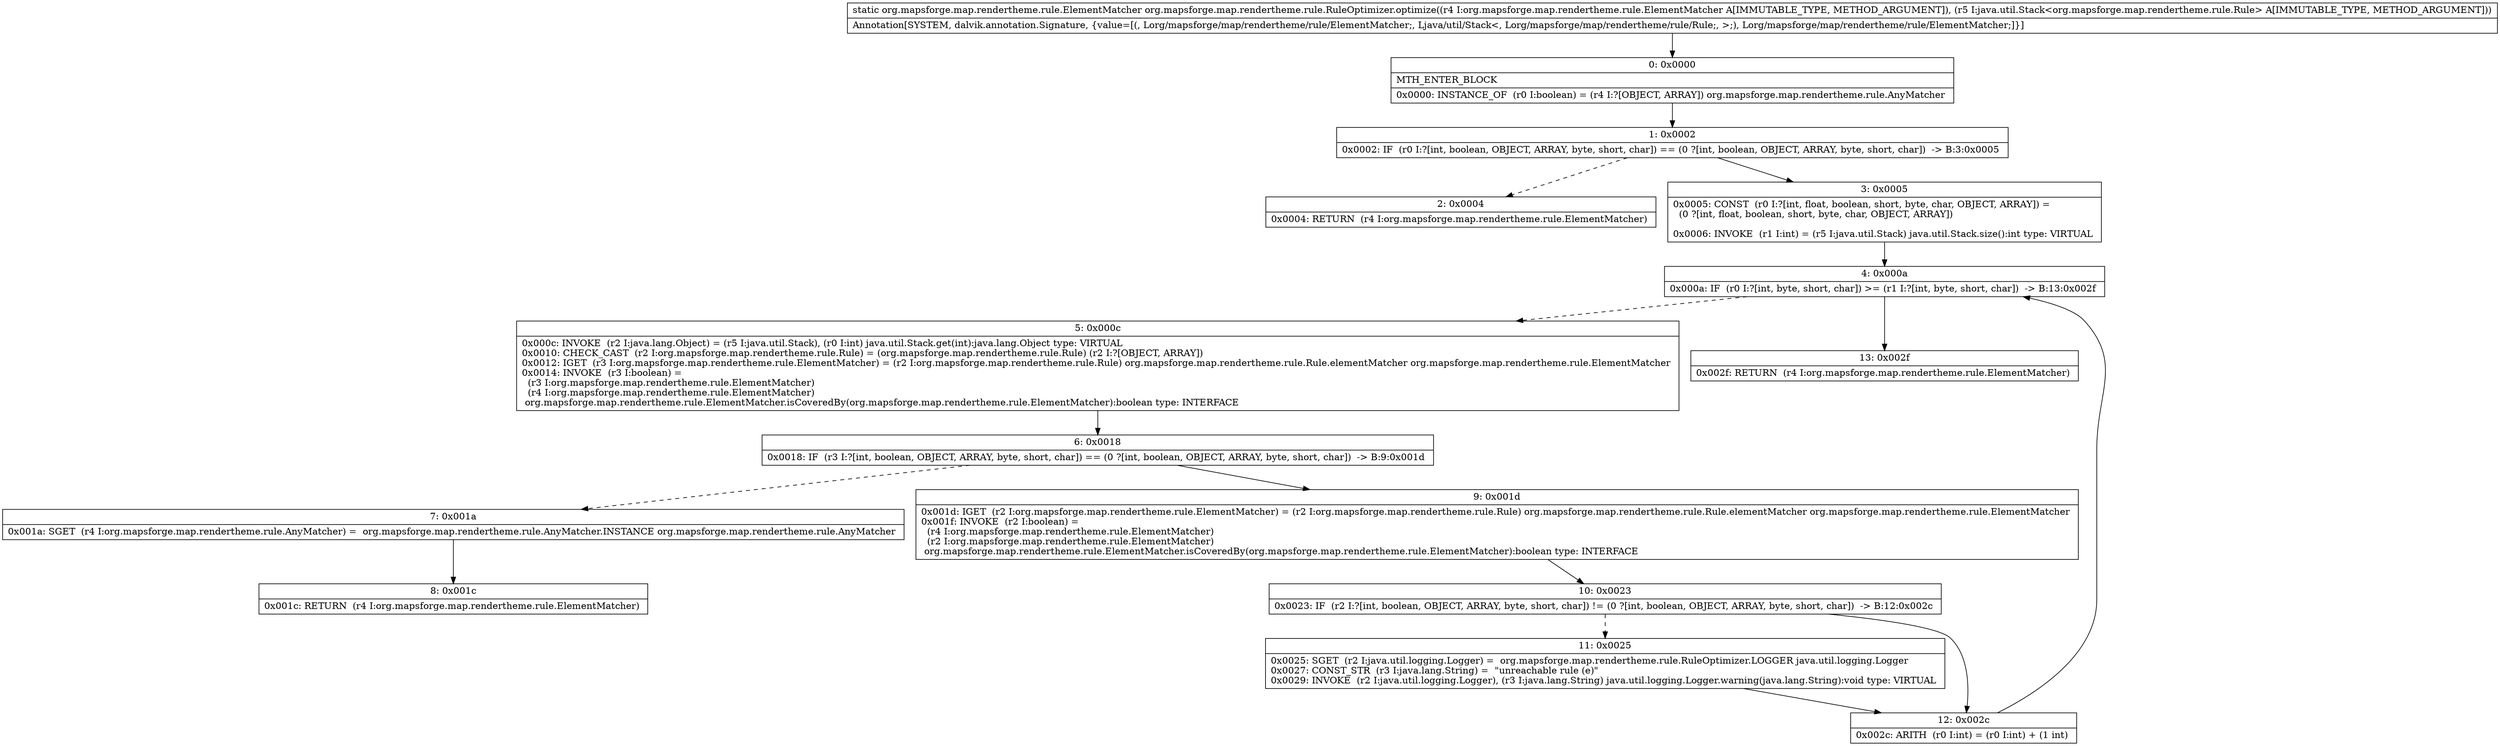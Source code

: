 digraph "CFG fororg.mapsforge.map.rendertheme.rule.RuleOptimizer.optimize(Lorg\/mapsforge\/map\/rendertheme\/rule\/ElementMatcher;Ljava\/util\/Stack;)Lorg\/mapsforge\/map\/rendertheme\/rule\/ElementMatcher;" {
Node_0 [shape=record,label="{0\:\ 0x0000|MTH_ENTER_BLOCK\l|0x0000: INSTANCE_OF  (r0 I:boolean) = (r4 I:?[OBJECT, ARRAY]) org.mapsforge.map.rendertheme.rule.AnyMatcher \l}"];
Node_1 [shape=record,label="{1\:\ 0x0002|0x0002: IF  (r0 I:?[int, boolean, OBJECT, ARRAY, byte, short, char]) == (0 ?[int, boolean, OBJECT, ARRAY, byte, short, char])  \-\> B:3:0x0005 \l}"];
Node_2 [shape=record,label="{2\:\ 0x0004|0x0004: RETURN  (r4 I:org.mapsforge.map.rendertheme.rule.ElementMatcher) \l}"];
Node_3 [shape=record,label="{3\:\ 0x0005|0x0005: CONST  (r0 I:?[int, float, boolean, short, byte, char, OBJECT, ARRAY]) = \l  (0 ?[int, float, boolean, short, byte, char, OBJECT, ARRAY])\l \l0x0006: INVOKE  (r1 I:int) = (r5 I:java.util.Stack) java.util.Stack.size():int type: VIRTUAL \l}"];
Node_4 [shape=record,label="{4\:\ 0x000a|0x000a: IF  (r0 I:?[int, byte, short, char]) \>= (r1 I:?[int, byte, short, char])  \-\> B:13:0x002f \l}"];
Node_5 [shape=record,label="{5\:\ 0x000c|0x000c: INVOKE  (r2 I:java.lang.Object) = (r5 I:java.util.Stack), (r0 I:int) java.util.Stack.get(int):java.lang.Object type: VIRTUAL \l0x0010: CHECK_CAST  (r2 I:org.mapsforge.map.rendertheme.rule.Rule) = (org.mapsforge.map.rendertheme.rule.Rule) (r2 I:?[OBJECT, ARRAY]) \l0x0012: IGET  (r3 I:org.mapsforge.map.rendertheme.rule.ElementMatcher) = (r2 I:org.mapsforge.map.rendertheme.rule.Rule) org.mapsforge.map.rendertheme.rule.Rule.elementMatcher org.mapsforge.map.rendertheme.rule.ElementMatcher \l0x0014: INVOKE  (r3 I:boolean) = \l  (r3 I:org.mapsforge.map.rendertheme.rule.ElementMatcher)\l  (r4 I:org.mapsforge.map.rendertheme.rule.ElementMatcher)\l org.mapsforge.map.rendertheme.rule.ElementMatcher.isCoveredBy(org.mapsforge.map.rendertheme.rule.ElementMatcher):boolean type: INTERFACE \l}"];
Node_6 [shape=record,label="{6\:\ 0x0018|0x0018: IF  (r3 I:?[int, boolean, OBJECT, ARRAY, byte, short, char]) == (0 ?[int, boolean, OBJECT, ARRAY, byte, short, char])  \-\> B:9:0x001d \l}"];
Node_7 [shape=record,label="{7\:\ 0x001a|0x001a: SGET  (r4 I:org.mapsforge.map.rendertheme.rule.AnyMatcher) =  org.mapsforge.map.rendertheme.rule.AnyMatcher.INSTANCE org.mapsforge.map.rendertheme.rule.AnyMatcher \l}"];
Node_8 [shape=record,label="{8\:\ 0x001c|0x001c: RETURN  (r4 I:org.mapsforge.map.rendertheme.rule.ElementMatcher) \l}"];
Node_9 [shape=record,label="{9\:\ 0x001d|0x001d: IGET  (r2 I:org.mapsforge.map.rendertheme.rule.ElementMatcher) = (r2 I:org.mapsforge.map.rendertheme.rule.Rule) org.mapsforge.map.rendertheme.rule.Rule.elementMatcher org.mapsforge.map.rendertheme.rule.ElementMatcher \l0x001f: INVOKE  (r2 I:boolean) = \l  (r4 I:org.mapsforge.map.rendertheme.rule.ElementMatcher)\l  (r2 I:org.mapsforge.map.rendertheme.rule.ElementMatcher)\l org.mapsforge.map.rendertheme.rule.ElementMatcher.isCoveredBy(org.mapsforge.map.rendertheme.rule.ElementMatcher):boolean type: INTERFACE \l}"];
Node_10 [shape=record,label="{10\:\ 0x0023|0x0023: IF  (r2 I:?[int, boolean, OBJECT, ARRAY, byte, short, char]) != (0 ?[int, boolean, OBJECT, ARRAY, byte, short, char])  \-\> B:12:0x002c \l}"];
Node_11 [shape=record,label="{11\:\ 0x0025|0x0025: SGET  (r2 I:java.util.logging.Logger) =  org.mapsforge.map.rendertheme.rule.RuleOptimizer.LOGGER java.util.logging.Logger \l0x0027: CONST_STR  (r3 I:java.lang.String) =  \"unreachable rule (e)\" \l0x0029: INVOKE  (r2 I:java.util.logging.Logger), (r3 I:java.lang.String) java.util.logging.Logger.warning(java.lang.String):void type: VIRTUAL \l}"];
Node_12 [shape=record,label="{12\:\ 0x002c|0x002c: ARITH  (r0 I:int) = (r0 I:int) + (1 int) \l}"];
Node_13 [shape=record,label="{13\:\ 0x002f|0x002f: RETURN  (r4 I:org.mapsforge.map.rendertheme.rule.ElementMatcher) \l}"];
MethodNode[shape=record,label="{static org.mapsforge.map.rendertheme.rule.ElementMatcher org.mapsforge.map.rendertheme.rule.RuleOptimizer.optimize((r4 I:org.mapsforge.map.rendertheme.rule.ElementMatcher A[IMMUTABLE_TYPE, METHOD_ARGUMENT]), (r5 I:java.util.Stack\<org.mapsforge.map.rendertheme.rule.Rule\> A[IMMUTABLE_TYPE, METHOD_ARGUMENT]))  | Annotation[SYSTEM, dalvik.annotation.Signature, \{value=[(, Lorg\/mapsforge\/map\/rendertheme\/rule\/ElementMatcher;, Ljava\/util\/Stack\<, Lorg\/mapsforge\/map\/rendertheme\/rule\/Rule;, \>;), Lorg\/mapsforge\/map\/rendertheme\/rule\/ElementMatcher;]\}]\l}"];
MethodNode -> Node_0;
Node_0 -> Node_1;
Node_1 -> Node_2[style=dashed];
Node_1 -> Node_3;
Node_3 -> Node_4;
Node_4 -> Node_5[style=dashed];
Node_4 -> Node_13;
Node_5 -> Node_6;
Node_6 -> Node_7[style=dashed];
Node_6 -> Node_9;
Node_7 -> Node_8;
Node_9 -> Node_10;
Node_10 -> Node_11[style=dashed];
Node_10 -> Node_12;
Node_11 -> Node_12;
Node_12 -> Node_4;
}

